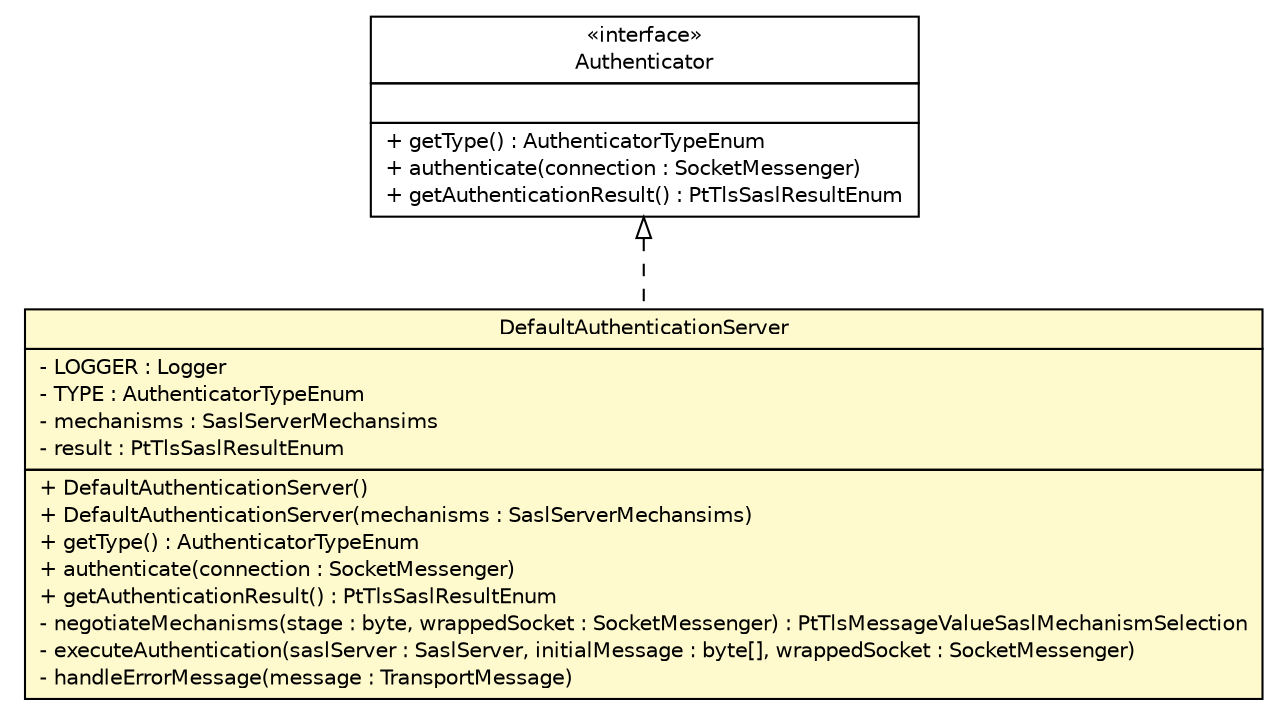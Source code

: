 #!/usr/local/bin/dot
#
# Class diagram 
# Generated by UMLGraph version R5_6 (http://www.umlgraph.org/)
#

digraph G {
	edge [fontname="Helvetica",fontsize=10,labelfontname="Helvetica",labelfontsize=10];
	node [fontname="Helvetica",fontsize=10,shape=plaintext];
	nodesep=0.25;
	ranksep=0.5;
	// org.ietf.nea.pt.socket.Authenticator
	c384 [label=<<table title="org.ietf.nea.pt.socket.Authenticator" border="0" cellborder="1" cellspacing="0" cellpadding="2" port="p" href="../Authenticator.html">
		<tr><td><table border="0" cellspacing="0" cellpadding="1">
<tr><td align="center" balign="center"> &#171;interface&#187; </td></tr>
<tr><td align="center" balign="center"> Authenticator </td></tr>
		</table></td></tr>
		<tr><td><table border="0" cellspacing="0" cellpadding="1">
<tr><td align="left" balign="left">  </td></tr>
		</table></td></tr>
		<tr><td><table border="0" cellspacing="0" cellpadding="1">
<tr><td align="left" balign="left"> + getType() : AuthenticatorTypeEnum </td></tr>
<tr><td align="left" balign="left"> + authenticate(connection : SocketMessenger) </td></tr>
<tr><td align="left" balign="left"> + getAuthenticationResult() : PtTlsSaslResultEnum </td></tr>
		</table></td></tr>
		</table>>, URL="../Authenticator.html", fontname="Helvetica", fontcolor="black", fontsize=10.0];
	// org.ietf.nea.pt.socket.simple.DefaultAuthenticationServer
	c387 [label=<<table title="org.ietf.nea.pt.socket.simple.DefaultAuthenticationServer" border="0" cellborder="1" cellspacing="0" cellpadding="2" port="p" bgcolor="lemonChiffon" href="./DefaultAuthenticationServer.html">
		<tr><td><table border="0" cellspacing="0" cellpadding="1">
<tr><td align="center" balign="center"> DefaultAuthenticationServer </td></tr>
		</table></td></tr>
		<tr><td><table border="0" cellspacing="0" cellpadding="1">
<tr><td align="left" balign="left"> - LOGGER : Logger </td></tr>
<tr><td align="left" balign="left"> - TYPE : AuthenticatorTypeEnum </td></tr>
<tr><td align="left" balign="left"> - mechanisms : SaslServerMechansims </td></tr>
<tr><td align="left" balign="left"> - result : PtTlsSaslResultEnum </td></tr>
		</table></td></tr>
		<tr><td><table border="0" cellspacing="0" cellpadding="1">
<tr><td align="left" balign="left"> + DefaultAuthenticationServer() </td></tr>
<tr><td align="left" balign="left"> + DefaultAuthenticationServer(mechanisms : SaslServerMechansims) </td></tr>
<tr><td align="left" balign="left"> + getType() : AuthenticatorTypeEnum </td></tr>
<tr><td align="left" balign="left"> + authenticate(connection : SocketMessenger) </td></tr>
<tr><td align="left" balign="left"> + getAuthenticationResult() : PtTlsSaslResultEnum </td></tr>
<tr><td align="left" balign="left"> - negotiateMechanisms(stage : byte, wrappedSocket : SocketMessenger) : PtTlsMessageValueSaslMechanismSelection </td></tr>
<tr><td align="left" balign="left"> - executeAuthentication(saslServer : SaslServer, initialMessage : byte[], wrappedSocket : SocketMessenger) </td></tr>
<tr><td align="left" balign="left"> - handleErrorMessage(message : TransportMessage) </td></tr>
		</table></td></tr>
		</table>>, URL="./DefaultAuthenticationServer.html", fontname="Helvetica", fontcolor="black", fontsize=10.0];
	//org.ietf.nea.pt.socket.simple.DefaultAuthenticationServer implements org.ietf.nea.pt.socket.Authenticator
	c384:p -> c387:p [dir=back,arrowtail=empty,style=dashed];
}

